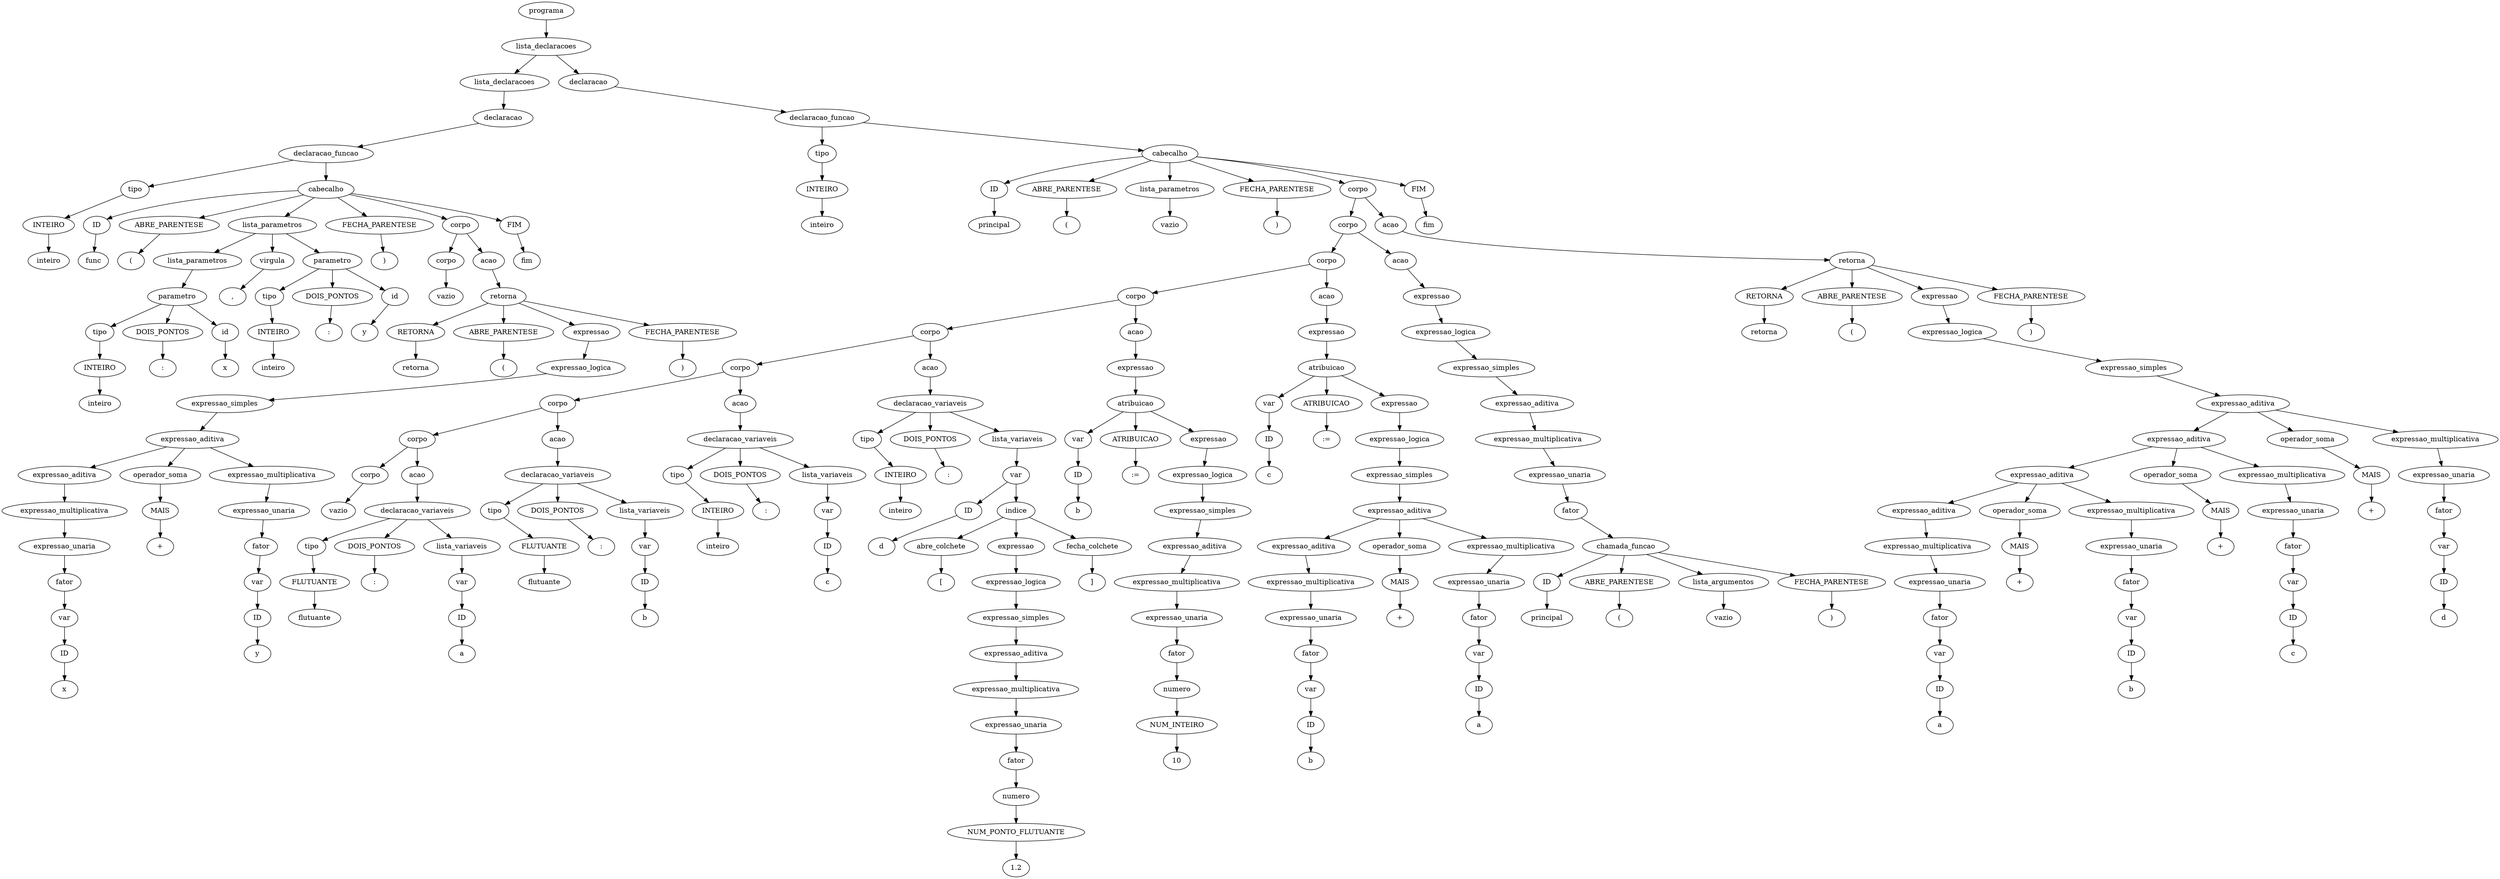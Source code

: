 digraph tree {
    "0x0" [label="programa"];
    "0x1" [label="lista_declaracoes"];
    "0x2" [label="lista_declaracoes"];
    "0x3" [label="declaracao"];
    "0x4" [label="declaracao_funcao"];
    "0x5" [label="tipo"];
    "0x6" [label="INTEIRO"];
    "0x7" [label="inteiro"];
    "0x8" [label="cabecalho"];
    "0x9" [label="ID"];
    "0xa" [label="func"];
    "0xb" [label="ABRE_PARENTESE"];
    "0xc" [label="("];
    "0xd" [label="lista_parametros"];
    "0xe" [label="lista_parametros"];
    "0xf" [label="parametro"];
    "0x10" [label="tipo"];
    "0x11" [label="INTEIRO"];
    "0x12" [label="inteiro"];
    "0x13" [label="DOIS_PONTOS"];
    "0x14" [label=":"];
    "0x15" [label="id"];
    "0x16" [label="x"];
    "0x17" [label="virgula"];
    "0x18" [label=","];
    "0x19" [label="parametro"];
    "0x1a" [label="tipo"];
    "0x1b" [label="INTEIRO"];
    "0x1c" [label="inteiro"];
    "0x1d" [label="DOIS_PONTOS"];
    "0x1e" [label=":"];
    "0x1f" [label="id"];
    "0x20" [label="y"];
    "0x21" [label="FECHA_PARENTESE"];
    "0x22" [label=")"];
    "0x23" [label="corpo"];
    "0x24" [label="corpo"];
    "0x25" [label="vazio"];
    "0x26" [label="acao"];
    "0x27" [label="retorna"];
    "0x28" [label="RETORNA"];
    "0x29" [label="retorna"];
    "0x2a" [label="ABRE_PARENTESE"];
    "0x2b" [label="("];
    "0x2c" [label="expressao"];
    "0x2d" [label="expressao_logica"];
    "0x2e" [label="expressao_simples"];
    "0x2f" [label="expressao_aditiva"];
    "0x30" [label="expressao_aditiva"];
    "0x31" [label="expressao_multiplicativa"];
    "0x32" [label="expressao_unaria"];
    "0x33" [label="fator"];
    "0x34" [label="var"];
    "0x35" [label="ID"];
    "0x36" [label="x"];
    "0x37" [label="operador_soma"];
    "0x38" [label="MAIS"];
    "0x39" [label="+"];
    "0x3a" [label="expressao_multiplicativa"];
    "0x3b" [label="expressao_unaria"];
    "0x3c" [label="fator"];
    "0x3d" [label="var"];
    "0x3e" [label="ID"];
    "0x3f" [label="y"];
    "0x40" [label="FECHA_PARENTESE"];
    "0x41" [label=")"];
    "0x42" [label="FIM"];
    "0x43" [label="fim"];
    "0x44" [label="declaracao"];
    "0x45" [label="declaracao_funcao"];
    "0x46" [label="tipo"];
    "0x47" [label="INTEIRO"];
    "0x48" [label="inteiro"];
    "0x49" [label="cabecalho"];
    "0x4a" [label="ID"];
    "0x4b" [label="principal"];
    "0x4c" [label="ABRE_PARENTESE"];
    "0x4d" [label="("];
    "0x4e" [label="lista_parametros"];
    "0x4f" [label="vazio"];
    "0x50" [label="FECHA_PARENTESE"];
    "0x51" [label=")"];
    "0x52" [label="corpo"];
    "0x53" [label="corpo"];
    "0x54" [label="corpo"];
    "0x55" [label="corpo"];
    "0x56" [label="corpo"];
    "0x57" [label="corpo"];
    "0x58" [label="corpo"];
    "0x59" [label="corpo"];
    "0x5a" [label="corpo"];
    "0x5b" [label="vazio"];
    "0x5c" [label="acao"];
    "0x5d" [label="declaracao_variaveis"];
    "0x5e" [label="tipo"];
    "0x5f" [label="FLUTUANTE"];
    "0x60" [label="flutuante"];
    "0x61" [label="DOIS_PONTOS"];
    "0x62" [label=":"];
    "0x63" [label="lista_variaveis"];
    "0x64" [label="var"];
    "0x65" [label="ID"];
    "0x66" [label="a"];
    "0x67" [label="acao"];
    "0x68" [label="declaracao_variaveis"];
    "0x69" [label="tipo"];
    "0x6a" [label="FLUTUANTE"];
    "0x6b" [label="flutuante"];
    "0x6c" [label="DOIS_PONTOS"];
    "0x6d" [label=":"];
    "0x6e" [label="lista_variaveis"];
    "0x6f" [label="var"];
    "0x70" [label="ID"];
    "0x71" [label="b"];
    "0x72" [label="acao"];
    "0x73" [label="declaracao_variaveis"];
    "0x74" [label="tipo"];
    "0x75" [label="INTEIRO"];
    "0x76" [label="inteiro"];
    "0x77" [label="DOIS_PONTOS"];
    "0x78" [label=":"];
    "0x79" [label="lista_variaveis"];
    "0x7a" [label="var"];
    "0x7b" [label="ID"];
    "0x7c" [label="c"];
    "0x7d" [label="acao"];
    "0x7e" [label="declaracao_variaveis"];
    "0x7f" [label="tipo"];
    "0x80" [label="INTEIRO"];
    "0x81" [label="inteiro"];
    "0x82" [label="DOIS_PONTOS"];
    "0x83" [label=":"];
    "0x84" [label="lista_variaveis"];
    "0x85" [label="var"];
    "0x86" [label="ID"];
    "0x87" [label="d"];
    "0x88" [label="indice"];
    "0x89" [label="abre_colchete"];
    "0x8a" [label="["];
    "0x8b" [label="expressao"];
    "0x8c" [label="expressao_logica"];
    "0x8d" [label="expressao_simples"];
    "0x8e" [label="expressao_aditiva"];
    "0x8f" [label="expressao_multiplicativa"];
    "0x90" [label="expressao_unaria"];
    "0x91" [label="fator"];
    "0x92" [label="numero"];
    "0x93" [label="NUM_PONTO_FLUTUANTE"];
    "0x94" [label="1.2"];
    "0x95" [label="fecha_colchete"];
    "0x96" [label="]"];
    "0x97" [label="acao"];
    "0x98" [label="expressao"];
    "0x99" [label="atribuicao"];
    "0x9a" [label="var"];
    "0x9b" [label="ID"];
    "0x9c" [label="b"];
    "0x9d" [label="ATRIBUICAO"];
    "0x9e" [label=":="];
    "0x9f" [label="expressao"];
    "0xa0" [label="expressao_logica"];
    "0xa1" [label="expressao_simples"];
    "0xa2" [label="expressao_aditiva"];
    "0xa3" [label="expressao_multiplicativa"];
    "0xa4" [label="expressao_unaria"];
    "0xa5" [label="fator"];
    "0xa6" [label="numero"];
    "0xa7" [label="NUM_INTEIRO"];
    "0xa8" [label="10"];
    "0xa9" [label="acao"];
    "0xaa" [label="expressao"];
    "0xab" [label="atribuicao"];
    "0xac" [label="var"];
    "0xad" [label="ID"];
    "0xae" [label="c"];
    "0xaf" [label="ATRIBUICAO"];
    "0xb0" [label=":="];
    "0xb1" [label="expressao"];
    "0xb2" [label="expressao_logica"];
    "0xb3" [label="expressao_simples"];
    "0xb4" [label="expressao_aditiva"];
    "0xb5" [label="expressao_aditiva"];
    "0xb6" [label="expressao_multiplicativa"];
    "0xb7" [label="expressao_unaria"];
    "0xb8" [label="fator"];
    "0xb9" [label="var"];
    "0xba" [label="ID"];
    "0xbb" [label="b"];
    "0xbc" [label="operador_soma"];
    "0xbd" [label="MAIS"];
    "0xbe" [label="+"];
    "0xbf" [label="expressao_multiplicativa"];
    "0xc0" [label="expressao_unaria"];
    "0xc1" [label="fator"];
    "0xc2" [label="var"];
    "0xc3" [label="ID"];
    "0xc4" [label="a"];
    "0xc5" [label="acao"];
    "0xc6" [label="expressao"];
    "0xc7" [label="expressao_logica"];
    "0xc8" [label="expressao_simples"];
    "0xc9" [label="expressao_aditiva"];
    "0xca" [label="expressao_multiplicativa"];
    "0xcb" [label="expressao_unaria"];
    "0xcc" [label="fator"];
    "0xcd" [label="chamada_funcao"];
    "0xce" [label="ID"];
    "0xcf" [label="principal"];
    "0xd0" [label="ABRE_PARENTESE"];
    "0xd1" [label="("];
    "0xd2" [label="lista_argumentos"];
    "0xd3" [label="vazio"];
    "0xd4" [label="FECHA_PARENTESE"];
    "0xd5" [label=")"];
    "0xd6" [label="acao"];
    "0xd7" [label="retorna"];
    "0xd8" [label="RETORNA"];
    "0xd9" [label="retorna"];
    "0xda" [label="ABRE_PARENTESE"];
    "0xdb" [label="("];
    "0xdc" [label="expressao"];
    "0xdd" [label="expressao_logica"];
    "0xde" [label="expressao_simples"];
    "0xdf" [label="expressao_aditiva"];
    "0xe0" [label="expressao_aditiva"];
    "0xe1" [label="expressao_aditiva"];
    "0xe2" [label="expressao_aditiva"];
    "0xe3" [label="expressao_multiplicativa"];
    "0xe4" [label="expressao_unaria"];
    "0xe5" [label="fator"];
    "0xe6" [label="var"];
    "0xe7" [label="ID"];
    "0xe8" [label="a"];
    "0xe9" [label="operador_soma"];
    "0xea" [label="MAIS"];
    "0xeb" [label="+"];
    "0xec" [label="expressao_multiplicativa"];
    "0xed" [label="expressao_unaria"];
    "0xee" [label="fator"];
    "0xef" [label="var"];
    "0xf0" [label="ID"];
    "0xf1" [label="b"];
    "0xf2" [label="operador_soma"];
    "0xf3" [label="MAIS"];
    "0xf4" [label="+"];
    "0xf5" [label="expressao_multiplicativa"];
    "0xf6" [label="expressao_unaria"];
    "0xf7" [label="fator"];
    "0xf8" [label="var"];
    "0xf9" [label="ID"];
    "0xfa" [label="c"];
    "0xfb" [label="operador_soma"];
    "0xfc" [label="MAIS"];
    "0xfd" [label="+"];
    "0xfe" [label="expressao_multiplicativa"];
    "0xff" [label="expressao_unaria"];
    "0x100" [label="fator"];
    "0x101" [label="var"];
    "0x102" [label="ID"];
    "0x103" [label="d"];
    "0x104" [label="FECHA_PARENTESE"];
    "0x105" [label=")"];
    "0x106" [label="FIM"];
    "0x107" [label="fim"];
    "0x0" -> "0x1";
    "0x1" -> "0x2";
    "0x1" -> "0x44";
    "0x2" -> "0x3";
    "0x3" -> "0x4";
    "0x4" -> "0x5";
    "0x4" -> "0x8";
    "0x5" -> "0x6";
    "0x6" -> "0x7";
    "0x8" -> "0x9";
    "0x8" -> "0xb";
    "0x8" -> "0xd";
    "0x8" -> "0x21";
    "0x8" -> "0x23";
    "0x8" -> "0x42";
    "0x9" -> "0xa";
    "0xb" -> "0xc";
    "0xd" -> "0xe";
    "0xd" -> "0x17";
    "0xd" -> "0x19";
    "0xe" -> "0xf";
    "0xf" -> "0x10";
    "0xf" -> "0x13";
    "0xf" -> "0x15";
    "0x10" -> "0x11";
    "0x11" -> "0x12";
    "0x13" -> "0x14";
    "0x15" -> "0x16";
    "0x17" -> "0x18";
    "0x19" -> "0x1a";
    "0x19" -> "0x1d";
    "0x19" -> "0x1f";
    "0x1a" -> "0x1b";
    "0x1b" -> "0x1c";
    "0x1d" -> "0x1e";
    "0x1f" -> "0x20";
    "0x21" -> "0x22";
    "0x23" -> "0x24";
    "0x23" -> "0x26";
    "0x24" -> "0x25";
    "0x26" -> "0x27";
    "0x27" -> "0x28";
    "0x27" -> "0x2a";
    "0x27" -> "0x2c";
    "0x27" -> "0x40";
    "0x28" -> "0x29";
    "0x2a" -> "0x2b";
    "0x2c" -> "0x2d";
    "0x2d" -> "0x2e";
    "0x2e" -> "0x2f";
    "0x2f" -> "0x30";
    "0x2f" -> "0x37";
    "0x2f" -> "0x3a";
    "0x30" -> "0x31";
    "0x31" -> "0x32";
    "0x32" -> "0x33";
    "0x33" -> "0x34";
    "0x34" -> "0x35";
    "0x35" -> "0x36";
    "0x37" -> "0x38";
    "0x38" -> "0x39";
    "0x3a" -> "0x3b";
    "0x3b" -> "0x3c";
    "0x3c" -> "0x3d";
    "0x3d" -> "0x3e";
    "0x3e" -> "0x3f";
    "0x40" -> "0x41";
    "0x42" -> "0x43";
    "0x44" -> "0x45";
    "0x45" -> "0x46";
    "0x45" -> "0x49";
    "0x46" -> "0x47";
    "0x47" -> "0x48";
    "0x49" -> "0x4a";
    "0x49" -> "0x4c";
    "0x49" -> "0x4e";
    "0x49" -> "0x50";
    "0x49" -> "0x52";
    "0x49" -> "0x106";
    "0x4a" -> "0x4b";
    "0x4c" -> "0x4d";
    "0x4e" -> "0x4f";
    "0x50" -> "0x51";
    "0x52" -> "0x53";
    "0x52" -> "0xd6";
    "0x53" -> "0x54";
    "0x53" -> "0xc5";
    "0x54" -> "0x55";
    "0x54" -> "0xa9";
    "0x55" -> "0x56";
    "0x55" -> "0x97";
    "0x56" -> "0x57";
    "0x56" -> "0x7d";
    "0x57" -> "0x58";
    "0x57" -> "0x72";
    "0x58" -> "0x59";
    "0x58" -> "0x67";
    "0x59" -> "0x5a";
    "0x59" -> "0x5c";
    "0x5a" -> "0x5b";
    "0x5c" -> "0x5d";
    "0x5d" -> "0x5e";
    "0x5d" -> "0x61";
    "0x5d" -> "0x63";
    "0x5e" -> "0x5f";
    "0x5f" -> "0x60";
    "0x61" -> "0x62";
    "0x63" -> "0x64";
    "0x64" -> "0x65";
    "0x65" -> "0x66";
    "0x67" -> "0x68";
    "0x68" -> "0x69";
    "0x68" -> "0x6c";
    "0x68" -> "0x6e";
    "0x69" -> "0x6a";
    "0x6a" -> "0x6b";
    "0x6c" -> "0x6d";
    "0x6e" -> "0x6f";
    "0x6f" -> "0x70";
    "0x70" -> "0x71";
    "0x72" -> "0x73";
    "0x73" -> "0x74";
    "0x73" -> "0x77";
    "0x73" -> "0x79";
    "0x74" -> "0x75";
    "0x75" -> "0x76";
    "0x77" -> "0x78";
    "0x79" -> "0x7a";
    "0x7a" -> "0x7b";
    "0x7b" -> "0x7c";
    "0x7d" -> "0x7e";
    "0x7e" -> "0x7f";
    "0x7e" -> "0x82";
    "0x7e" -> "0x84";
    "0x7f" -> "0x80";
    "0x80" -> "0x81";
    "0x82" -> "0x83";
    "0x84" -> "0x85";
    "0x85" -> "0x86";
    "0x85" -> "0x88";
    "0x86" -> "0x87";
    "0x88" -> "0x89";
    "0x88" -> "0x8b";
    "0x88" -> "0x95";
    "0x89" -> "0x8a";
    "0x8b" -> "0x8c";
    "0x8c" -> "0x8d";
    "0x8d" -> "0x8e";
    "0x8e" -> "0x8f";
    "0x8f" -> "0x90";
    "0x90" -> "0x91";
    "0x91" -> "0x92";
    "0x92" -> "0x93";
    "0x93" -> "0x94";
    "0x95" -> "0x96";
    "0x97" -> "0x98";
    "0x98" -> "0x99";
    "0x99" -> "0x9a";
    "0x99" -> "0x9d";
    "0x99" -> "0x9f";
    "0x9a" -> "0x9b";
    "0x9b" -> "0x9c";
    "0x9d" -> "0x9e";
    "0x9f" -> "0xa0";
    "0xa0" -> "0xa1";
    "0xa1" -> "0xa2";
    "0xa2" -> "0xa3";
    "0xa3" -> "0xa4";
    "0xa4" -> "0xa5";
    "0xa5" -> "0xa6";
    "0xa6" -> "0xa7";
    "0xa7" -> "0xa8";
    "0xa9" -> "0xaa";
    "0xaa" -> "0xab";
    "0xab" -> "0xac";
    "0xab" -> "0xaf";
    "0xab" -> "0xb1";
    "0xac" -> "0xad";
    "0xad" -> "0xae";
    "0xaf" -> "0xb0";
    "0xb1" -> "0xb2";
    "0xb2" -> "0xb3";
    "0xb3" -> "0xb4";
    "0xb4" -> "0xb5";
    "0xb4" -> "0xbc";
    "0xb4" -> "0xbf";
    "0xb5" -> "0xb6";
    "0xb6" -> "0xb7";
    "0xb7" -> "0xb8";
    "0xb8" -> "0xb9";
    "0xb9" -> "0xba";
    "0xba" -> "0xbb";
    "0xbc" -> "0xbd";
    "0xbd" -> "0xbe";
    "0xbf" -> "0xc0";
    "0xc0" -> "0xc1";
    "0xc1" -> "0xc2";
    "0xc2" -> "0xc3";
    "0xc3" -> "0xc4";
    "0xc5" -> "0xc6";
    "0xc6" -> "0xc7";
    "0xc7" -> "0xc8";
    "0xc8" -> "0xc9";
    "0xc9" -> "0xca";
    "0xca" -> "0xcb";
    "0xcb" -> "0xcc";
    "0xcc" -> "0xcd";
    "0xcd" -> "0xce";
    "0xcd" -> "0xd0";
    "0xcd" -> "0xd2";
    "0xcd" -> "0xd4";
    "0xce" -> "0xcf";
    "0xd0" -> "0xd1";
    "0xd2" -> "0xd3";
    "0xd4" -> "0xd5";
    "0xd6" -> "0xd7";
    "0xd7" -> "0xd8";
    "0xd7" -> "0xda";
    "0xd7" -> "0xdc";
    "0xd7" -> "0x104";
    "0xd8" -> "0xd9";
    "0xda" -> "0xdb";
    "0xdc" -> "0xdd";
    "0xdd" -> "0xde";
    "0xde" -> "0xdf";
    "0xdf" -> "0xe0";
    "0xdf" -> "0xfb";
    "0xdf" -> "0xfe";
    "0xe0" -> "0xe1";
    "0xe0" -> "0xf2";
    "0xe0" -> "0xf5";
    "0xe1" -> "0xe2";
    "0xe1" -> "0xe9";
    "0xe1" -> "0xec";
    "0xe2" -> "0xe3";
    "0xe3" -> "0xe4";
    "0xe4" -> "0xe5";
    "0xe5" -> "0xe6";
    "0xe6" -> "0xe7";
    "0xe7" -> "0xe8";
    "0xe9" -> "0xea";
    "0xea" -> "0xeb";
    "0xec" -> "0xed";
    "0xed" -> "0xee";
    "0xee" -> "0xef";
    "0xef" -> "0xf0";
    "0xf0" -> "0xf1";
    "0xf2" -> "0xf3";
    "0xf3" -> "0xf4";
    "0xf5" -> "0xf6";
    "0xf6" -> "0xf7";
    "0xf7" -> "0xf8";
    "0xf8" -> "0xf9";
    "0xf9" -> "0xfa";
    "0xfb" -> "0xfc";
    "0xfc" -> "0xfd";
    "0xfe" -> "0xff";
    "0xff" -> "0x100";
    "0x100" -> "0x101";
    "0x101" -> "0x102";
    "0x102" -> "0x103";
    "0x104" -> "0x105";
    "0x106" -> "0x107";
}
